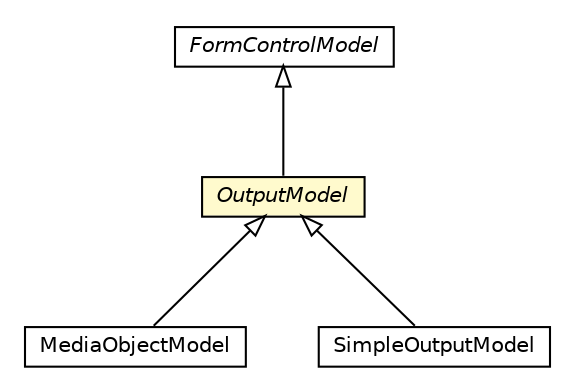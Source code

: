 #!/usr/local/bin/dot
#
# Class diagram 
# Generated by UMLGraph version 5.1 (http://www.umlgraph.org/)
#

digraph G {
	edge [fontname="Helvetica",fontsize=10,labelfontname="Helvetica",labelfontsize=10];
	node [fontname="Helvetica",fontsize=10,shape=plaintext];
	nodesep=0.25;
	ranksep=0.5;
	// org.universAAL.ui.ui.handler.web.html.model.MediaObjectModel
	c8423967 [label=<<table title="org.universAAL.ui.ui.handler.web.html.model.MediaObjectModel" border="0" cellborder="1" cellspacing="0" cellpadding="2" port="p" href="./MediaObjectModel.html">
		<tr><td><table border="0" cellspacing="0" cellpadding="1">
<tr><td align="center" balign="center"> MediaObjectModel </td></tr>
		</table></td></tr>
		</table>>, fontname="Helvetica", fontcolor="black", fontsize=10.0];
	// org.universAAL.ui.ui.handler.web.html.model.FormControlModel
	c8423972 [label=<<table title="org.universAAL.ui.ui.handler.web.html.model.FormControlModel" border="0" cellborder="1" cellspacing="0" cellpadding="2" port="p" href="./FormControlModel.html">
		<tr><td><table border="0" cellspacing="0" cellpadding="1">
<tr><td align="center" balign="center"><font face="Helvetica-Oblique"> FormControlModel </font></td></tr>
		</table></td></tr>
		</table>>, fontname="Helvetica", fontcolor="black", fontsize=10.0];
	// org.universAAL.ui.ui.handler.web.html.model.OutputModel
	c8423973 [label=<<table title="org.universAAL.ui.ui.handler.web.html.model.OutputModel" border="0" cellborder="1" cellspacing="0" cellpadding="2" port="p" bgcolor="lemonChiffon" href="./OutputModel.html">
		<tr><td><table border="0" cellspacing="0" cellpadding="1">
<tr><td align="center" balign="center"><font face="Helvetica-Oblique"> OutputModel </font></td></tr>
		</table></td></tr>
		</table>>, fontname="Helvetica", fontcolor="black", fontsize=10.0];
	// org.universAAL.ui.ui.handler.web.html.model.SimpleOutputModel
	c8423974 [label=<<table title="org.universAAL.ui.ui.handler.web.html.model.SimpleOutputModel" border="0" cellborder="1" cellspacing="0" cellpadding="2" port="p" href="./SimpleOutputModel.html">
		<tr><td><table border="0" cellspacing="0" cellpadding="1">
<tr><td align="center" balign="center"> SimpleOutputModel </td></tr>
		</table></td></tr>
		</table>>, fontname="Helvetica", fontcolor="black", fontsize=10.0];
	//org.universAAL.ui.ui.handler.web.html.model.MediaObjectModel extends org.universAAL.ui.ui.handler.web.html.model.OutputModel
	c8423973:p -> c8423967:p [dir=back,arrowtail=empty];
	//org.universAAL.ui.ui.handler.web.html.model.OutputModel extends org.universAAL.ui.ui.handler.web.html.model.FormControlModel
	c8423972:p -> c8423973:p [dir=back,arrowtail=empty];
	//org.universAAL.ui.ui.handler.web.html.model.SimpleOutputModel extends org.universAAL.ui.ui.handler.web.html.model.OutputModel
	c8423973:p -> c8423974:p [dir=back,arrowtail=empty];
}

